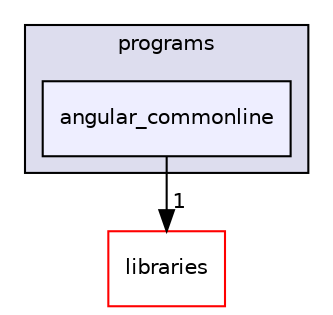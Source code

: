 digraph "xmipp/applications/programs/angular_commonline" {
  compound=true
  node [ fontsize="10", fontname="Helvetica"];
  edge [ labelfontsize="10", labelfontname="Helvetica"];
  subgraph clusterdir_592b16dc4070b933e5655da2b0d20bbb {
    graph [ bgcolor="#ddddee", pencolor="black", label="programs" fontname="Helvetica", fontsize="10", URL="dir_592b16dc4070b933e5655da2b0d20bbb.html"]
  dir_6dd6fbe26083a1bca404da0d389d013a [shape=box, label="angular_commonline", style="filled", fillcolor="#eeeeff", pencolor="black", URL="dir_6dd6fbe26083a1bca404da0d389d013a.html"];
  }
  dir_29dba3f3840f20df3b04d1972e99046b [shape=box label="libraries" fillcolor="white" style="filled" color="red" URL="dir_29dba3f3840f20df3b04d1972e99046b.html"];
  dir_6dd6fbe26083a1bca404da0d389d013a->dir_29dba3f3840f20df3b04d1972e99046b [headlabel="1", labeldistance=1.5 headhref="dir_000031_000091.html"];
}
